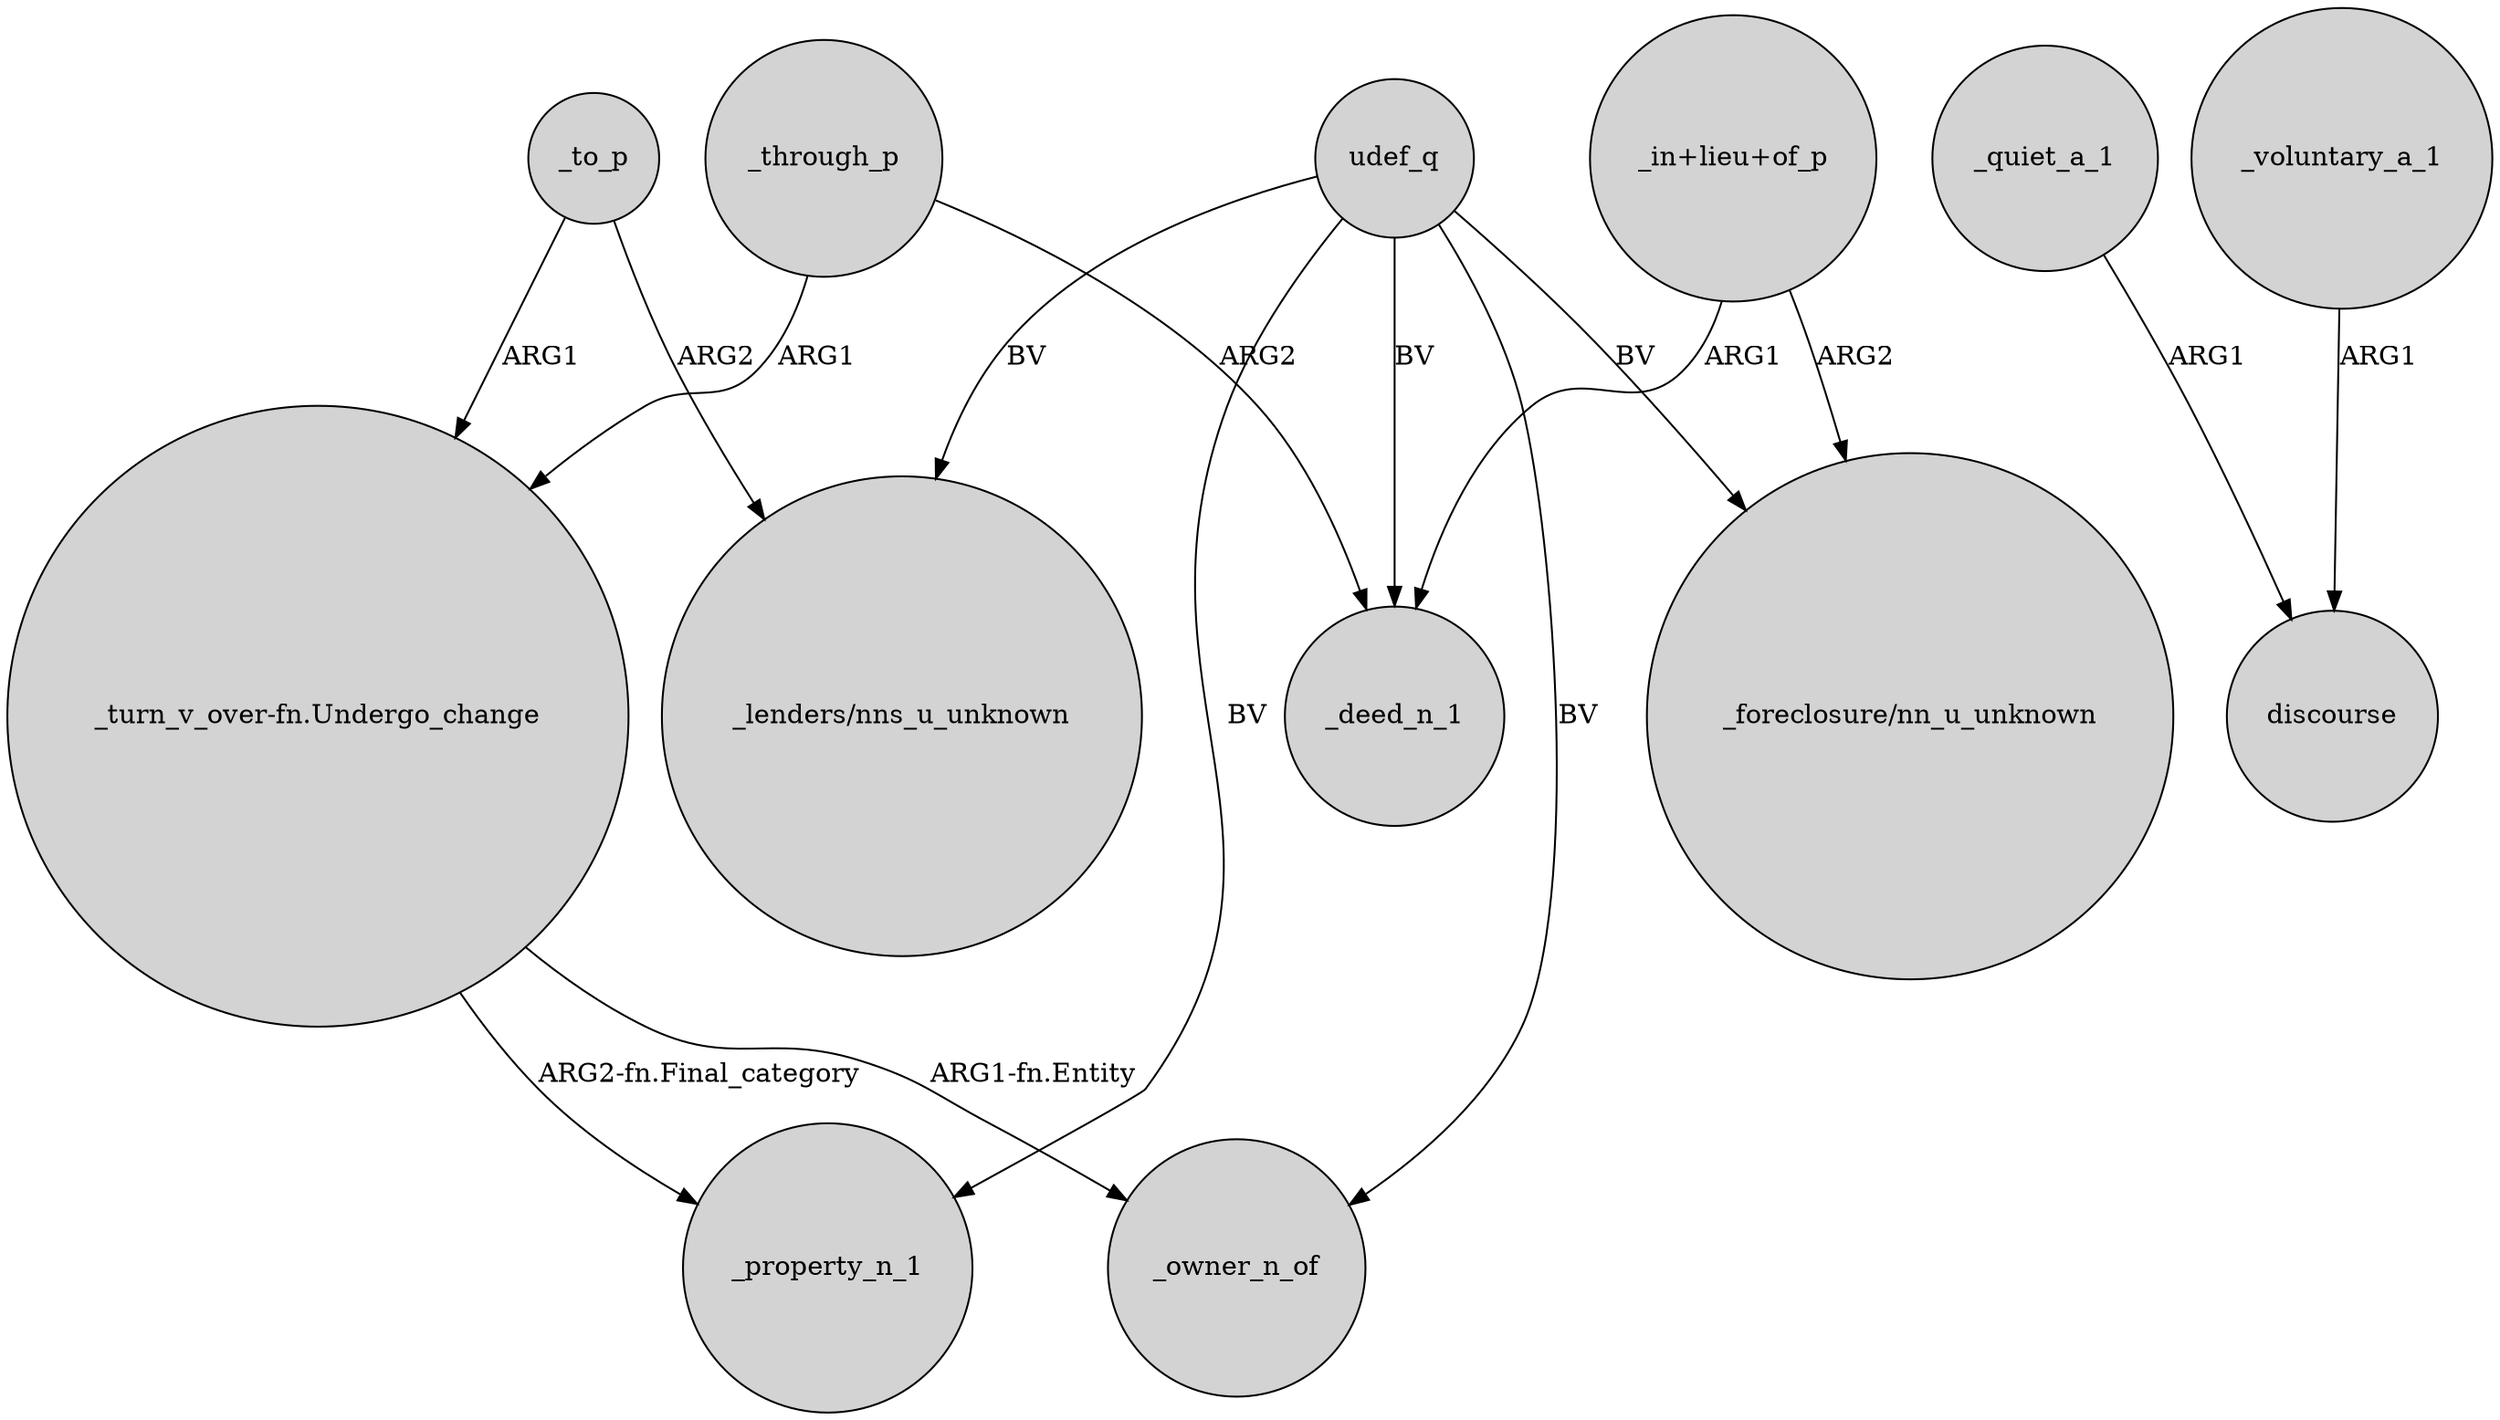 digraph {
	node [shape=circle style=filled]
	"_turn_v_over-fn.Undergo_change" -> _owner_n_of [label="ARG1-fn.Entity"]
	udef_q -> "_foreclosure/nn_u_unknown" [label=BV]
	"_in+lieu+of_p" -> "_foreclosure/nn_u_unknown" [label=ARG2]
	_to_p -> "_turn_v_over-fn.Undergo_change" [label=ARG1]
	_to_p -> "_lenders/nns_u_unknown" [label=ARG2]
	udef_q -> _property_n_1 [label=BV]
	_quiet_a_1 -> discourse [label=ARG1]
	_through_p -> _deed_n_1 [label=ARG2]
	udef_q -> _deed_n_1 [label=BV]
	_through_p -> "_turn_v_over-fn.Undergo_change" [label=ARG1]
	udef_q -> _owner_n_of [label=BV]
	_voluntary_a_1 -> discourse [label=ARG1]
	"_turn_v_over-fn.Undergo_change" -> _property_n_1 [label="ARG2-fn.Final_category"]
	udef_q -> "_lenders/nns_u_unknown" [label=BV]
	"_in+lieu+of_p" -> _deed_n_1 [label=ARG1]
}
